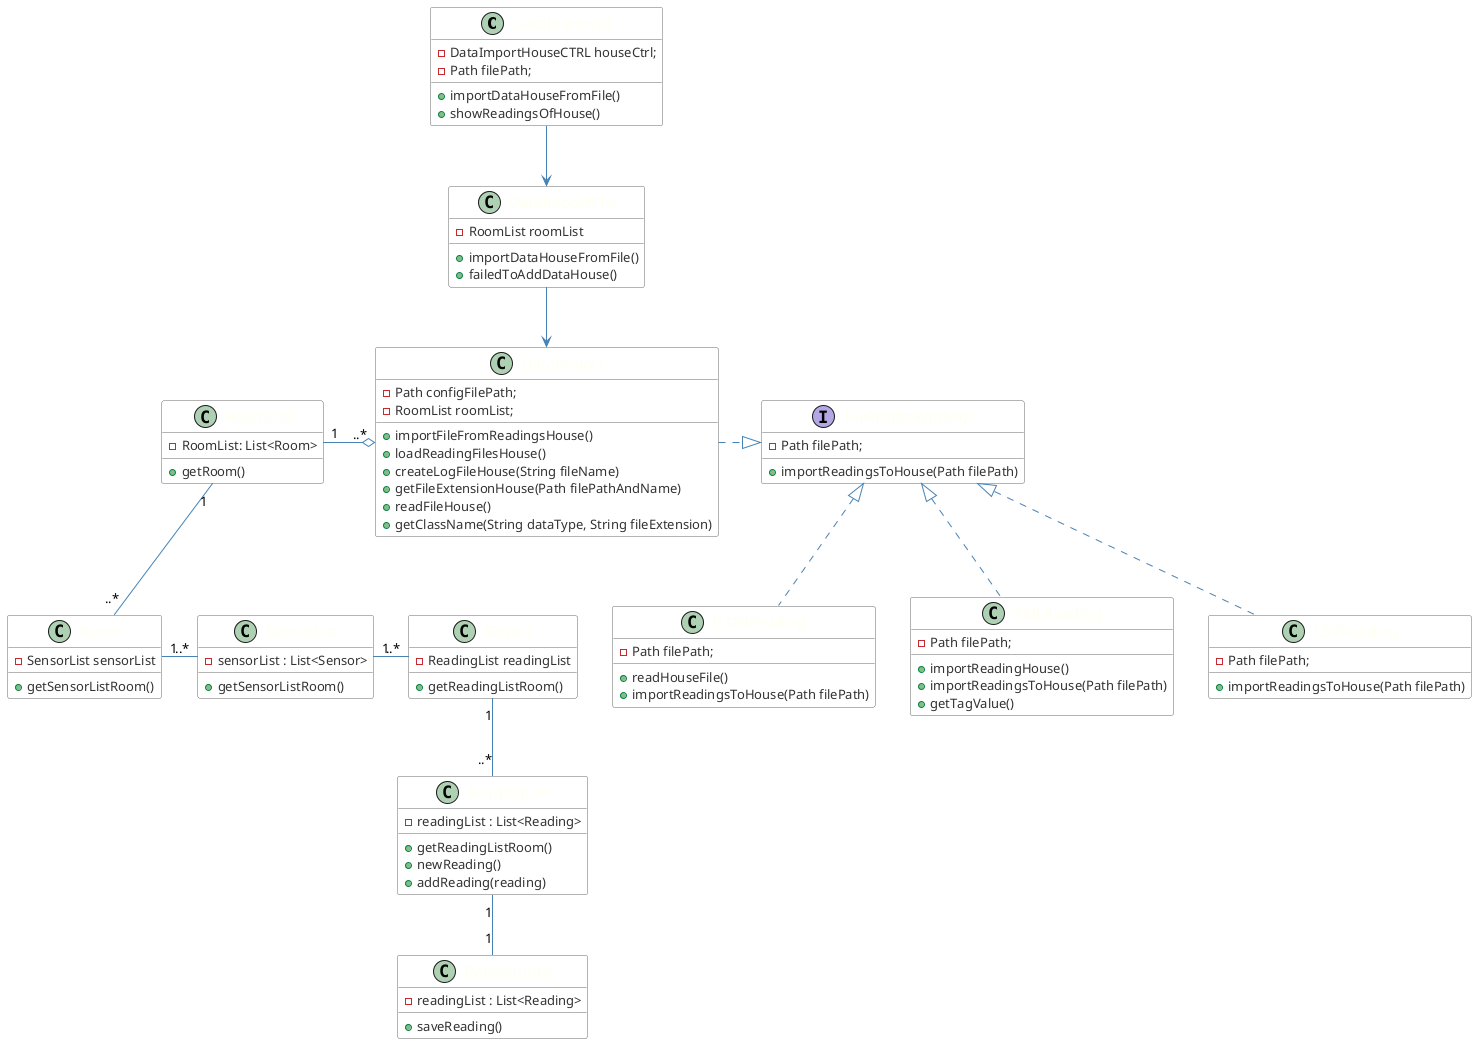 @startuml

skinparam class {
	ArrowColor SteelBlue
	BorderColor Dimgray
	HeaderBackgroundColor SteelBlue
	BackgroundColor White
	FontName Calibri bold
	AttributeFontColor #333
	AttributeFontName Calibri
	AttributeFontSize 13
	FontColor Ivory
	FontSize 15
}

hide empty members

class DataImportUI{
-DataImportHouseCTRL houseCtrl;
-Path filePath;
+importDataHouseFromFile()
+showReadingsOfHouse()

}

class DataImportCtrl{
-RoomList roomList
+importDataHouseFromFile()
+failedToAddDataHouse()
}

class DataImport{
-Path configFilePath;
-RoomList roomList;

+ importFileFromReadingsHouse()
+loadReadingFilesHouse()
+createLogFileHouse(String fileName)
+getFileExtensionHouse(Path filePathAndName)
+readFileHouse()
+getClassName(String dataType, String fileExtension)
}

interface FileReaderReadings {
- Path filePath;
+ importReadingsToHouse(Path filePath)
}

class JSONReading{
- Path filePath;
+ readHouseFile()
+ importReadingsToHouse(Path filePath)
}

class XMLReading{
-Path filePath;
+ importReadingHouse()
+importReadingsToHouse(Path filePath)
+ getTagValue()
}

class CSVReading{
- Path filePath;
+importReadingsToHouse(Path filePath)
}

class RoomList {
 - RoomList: List<Room>

 + getRoom()
  }

class Room {
-SensorList sensorList
+getSensorListRoom()
}


class SensorList {
 - sensorList : List<Sensor>

 + getSensorListRoom()
}

class Sensor {
- ReadingList readingList
+ getReadingListRoom()
}

class ReadingList{
 - readingList : List<Reading>

 + getReadingListRoom()
 + newReading()
 + addReading(reading)

}

class Repositories{
 - readingList : List<Reading>

+ saveReading()

}

ReadingList "1"--"1" Repositories

Sensor "1"--"..*" ReadingList

SensorList "1"-"..*" Sensor

Room "1" - "..*"SensorList

RoomList "1"-- "..*"Room

RoomList  "1"-o "..*" DataImport


DataImportUI --> DataImportCtrl
DataImportCtrl --> DataImport


DataImport .|> FileReaderReadings
FileReaderReadings <|.. CSVReading
FileReaderReadings <|.. JSONReading
FileReaderReadings <|.. XMLReading

@enduml
